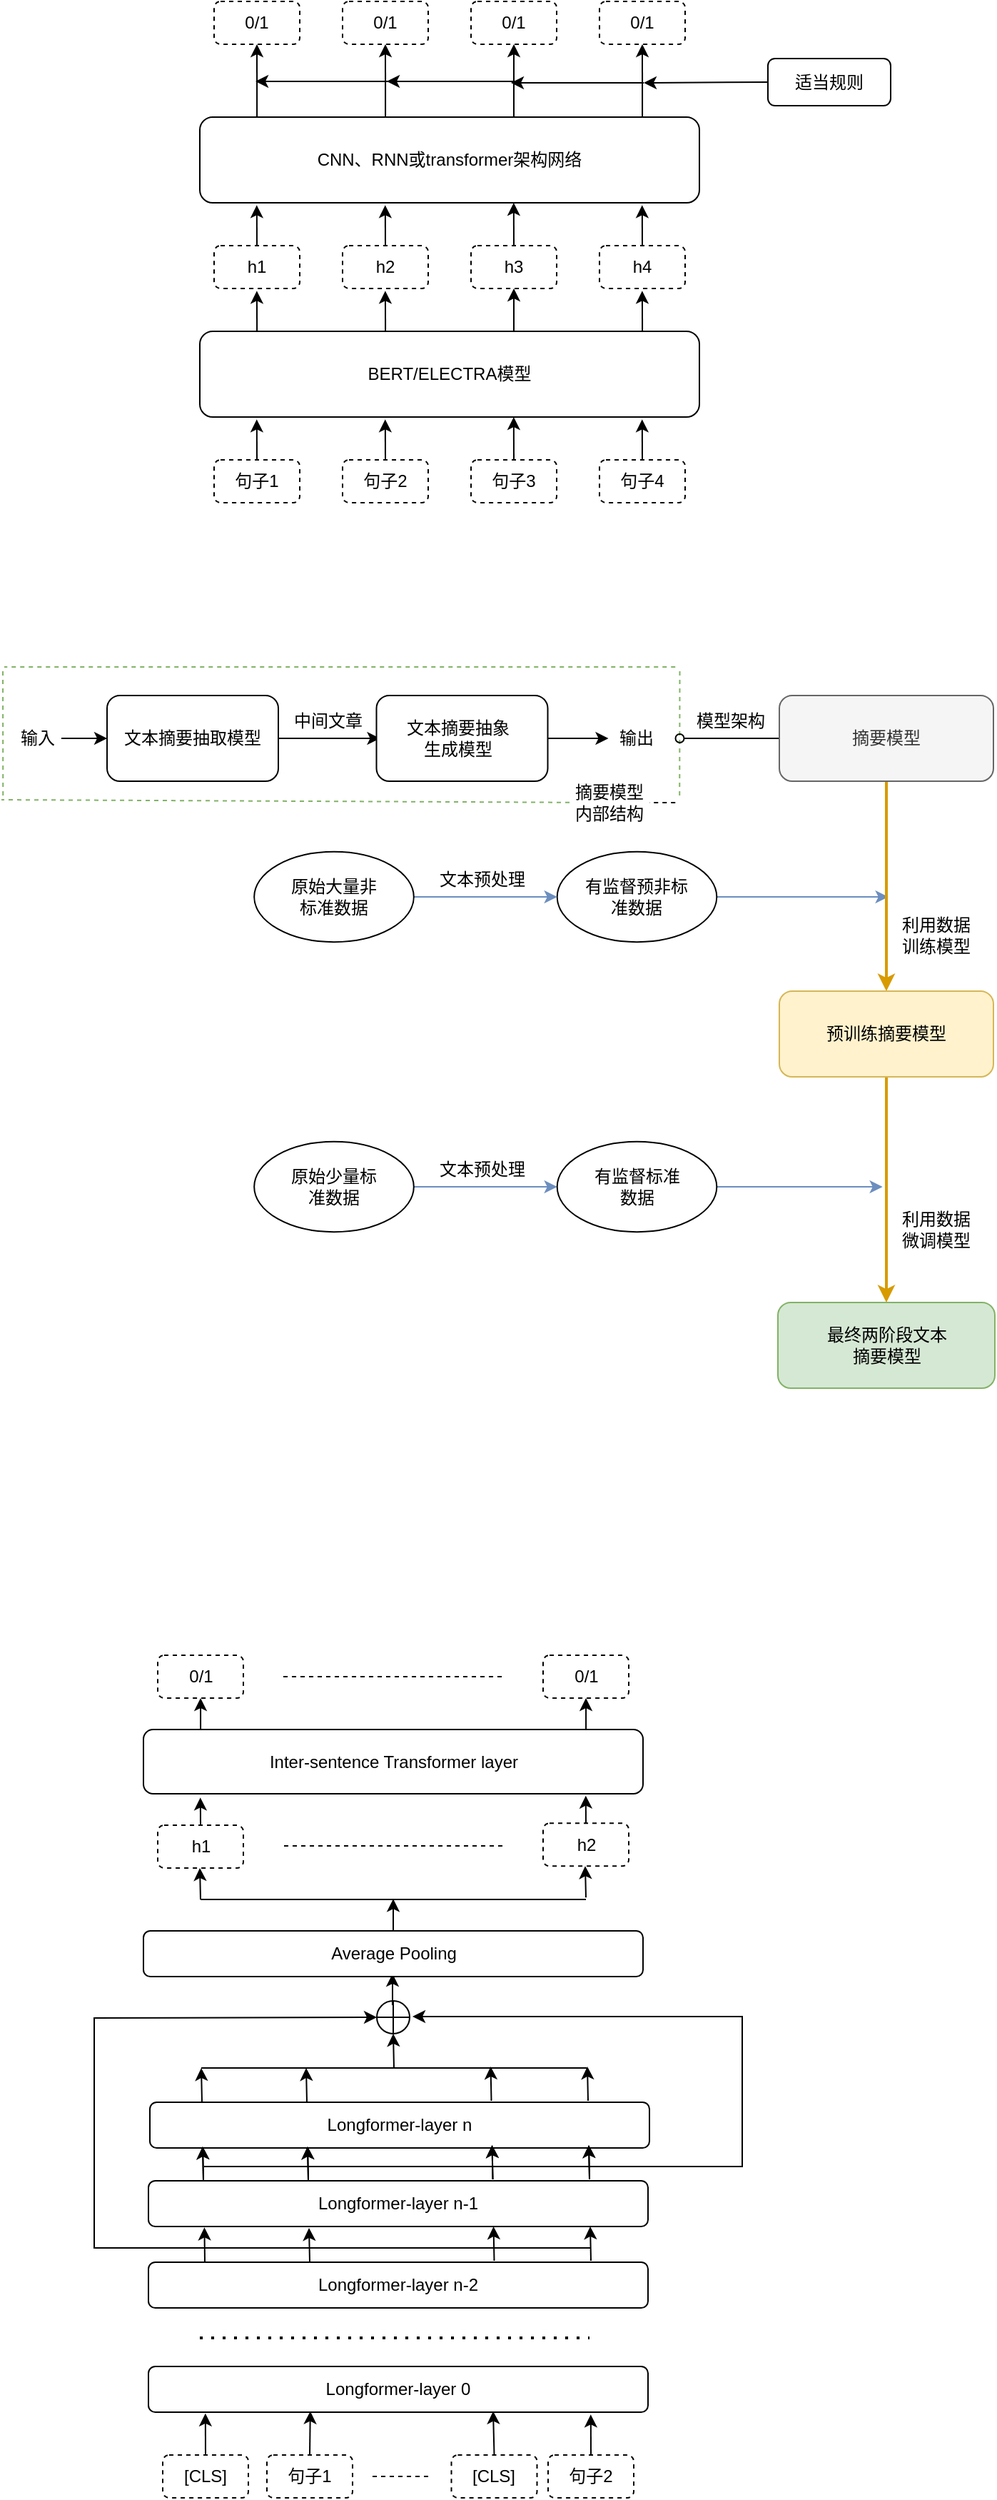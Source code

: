 <mxfile version="21.3.7" type="github">
  <diagram id="DylYnQjOaM4mkceM2j5T" name="第 1 页">
    <mxGraphModel dx="1166" dy="775" grid="0" gridSize="10" guides="1" tooltips="1" connect="1" arrows="1" fold="1" page="1" pageScale="1" pageWidth="827" pageHeight="1169" math="0" shadow="0">
      <root>
        <mxCell id="0" />
        <mxCell id="1" parent="0" />
        <mxCell id="D7TorbNY_m7ccGMIV4Rw-81" style="edgeStyle=orthogonalEdgeStyle;rounded=0;orthogonalLoop=1;jettySize=auto;html=1;entryX=0;entryY=0.5;entryDx=0;entryDy=0;fillColor=#dae8fc;strokeColor=#6c8ebf;" parent="1" source="D7TorbNY_m7ccGMIV4Rw-78" target="D7TorbNY_m7ccGMIV4Rw-76" edge="1">
          <mxGeometry relative="1" as="geometry" />
        </mxCell>
        <mxCell id="D7TorbNY_m7ccGMIV4Rw-78" value="" style="ellipse;whiteSpace=wrap;html=1;rounded=0;strokeColor=default;strokeWidth=1;" parent="1" vertex="1">
          <mxGeometry x="226.09" y="863.38" width="111.82" height="63.25" as="geometry" />
        </mxCell>
        <mxCell id="D7TorbNY_m7ccGMIV4Rw-82" style="edgeStyle=orthogonalEdgeStyle;rounded=0;orthogonalLoop=1;jettySize=auto;html=1;fillColor=#dae8fc;strokeColor=#6c8ebf;" parent="1" source="D7TorbNY_m7ccGMIV4Rw-76" edge="1">
          <mxGeometry relative="1" as="geometry">
            <mxPoint x="666.333" y="894.995" as="targetPoint" />
          </mxGeometry>
        </mxCell>
        <mxCell id="D7TorbNY_m7ccGMIV4Rw-76" value="" style="ellipse;whiteSpace=wrap;html=1;rounded=0;strokeColor=default;strokeWidth=1;" parent="1" vertex="1">
          <mxGeometry x="438.34" y="863.37" width="111.82" height="63.25" as="geometry" />
        </mxCell>
        <mxCell id="D7TorbNY_m7ccGMIV4Rw-80" style="edgeStyle=orthogonalEdgeStyle;rounded=0;orthogonalLoop=1;jettySize=auto;html=1;fillColor=#dae8fc;strokeColor=#6c8ebf;" parent="1" source="D7TorbNY_m7ccGMIV4Rw-77" edge="1">
          <mxGeometry relative="1" as="geometry">
            <mxPoint x="670.333" y="691.995" as="targetPoint" />
          </mxGeometry>
        </mxCell>
        <mxCell id="D7TorbNY_m7ccGMIV4Rw-77" value="" style="ellipse;whiteSpace=wrap;html=1;rounded=0;strokeColor=default;strokeWidth=1;" parent="1" vertex="1">
          <mxGeometry x="438.34" y="660.37" width="111.82" height="63.25" as="geometry" />
        </mxCell>
        <mxCell id="D7TorbNY_m7ccGMIV4Rw-79" style="edgeStyle=orthogonalEdgeStyle;rounded=0;orthogonalLoop=1;jettySize=auto;html=1;entryX=0;entryY=0.5;entryDx=0;entryDy=0;fillColor=#dae8fc;strokeColor=#6c8ebf;" parent="1" source="D7TorbNY_m7ccGMIV4Rw-75" target="D7TorbNY_m7ccGMIV4Rw-77" edge="1">
          <mxGeometry relative="1" as="geometry" />
        </mxCell>
        <mxCell id="D7TorbNY_m7ccGMIV4Rw-75" value="" style="ellipse;whiteSpace=wrap;html=1;rounded=0;strokeColor=default;strokeWidth=1;" parent="1" vertex="1">
          <mxGeometry x="226.09" y="660.38" width="111.82" height="63.25" as="geometry" />
        </mxCell>
        <mxCell id="D7TorbNY_m7ccGMIV4Rw-29" value="输入" style="text;html=1;strokeColor=none;fillColor=none;align=center;verticalAlign=middle;whiteSpace=wrap;rounded=0;" parent="1" vertex="1">
          <mxGeometry x="58" y="566" width="33" height="30" as="geometry" />
        </mxCell>
        <mxCell id="PNbQO5fA-VHTfyRlcOsc-1" value="BERT/ELECTRA模型" style="rounded=1;whiteSpace=wrap;html=1;" parent="1" vertex="1">
          <mxGeometry x="188" y="296" width="350" height="60" as="geometry" />
        </mxCell>
        <mxCell id="PNbQO5fA-VHTfyRlcOsc-2" value="CNN、RNN或transformer架构网络" style="rounded=1;whiteSpace=wrap;html=1;" parent="1" vertex="1">
          <mxGeometry x="188" y="146" width="350" height="60" as="geometry" />
        </mxCell>
        <mxCell id="PNbQO5fA-VHTfyRlcOsc-4" value="句子1" style="text;html=1;strokeColor=default;fillColor=none;align=center;verticalAlign=middle;whiteSpace=wrap;rounded=1;dashed=1;" parent="1" vertex="1">
          <mxGeometry x="198" y="386" width="60" height="30" as="geometry" />
        </mxCell>
        <mxCell id="PNbQO5fA-VHTfyRlcOsc-9" value="" style="endArrow=classic;html=1;rounded=0;exitX=0.5;exitY=0;exitDx=0;exitDy=0;entryX=0.114;entryY=1.028;entryDx=0;entryDy=0;entryPerimeter=0;" parent="1" source="PNbQO5fA-VHTfyRlcOsc-4" target="PNbQO5fA-VHTfyRlcOsc-1" edge="1">
          <mxGeometry width="50" height="50" relative="1" as="geometry">
            <mxPoint x="388" y="356" as="sourcePoint" />
            <mxPoint x="438" y="306" as="targetPoint" />
          </mxGeometry>
        </mxCell>
        <mxCell id="PNbQO5fA-VHTfyRlcOsc-20" value="句子2" style="text;html=1;strokeColor=default;fillColor=none;align=center;verticalAlign=middle;whiteSpace=wrap;rounded=1;dashed=1;" parent="1" vertex="1">
          <mxGeometry x="288" y="386" width="60" height="30" as="geometry" />
        </mxCell>
        <mxCell id="PNbQO5fA-VHTfyRlcOsc-21" value="" style="endArrow=classic;html=1;rounded=0;exitX=0.5;exitY=0;exitDx=0;exitDy=0;entryX=0.114;entryY=1.028;entryDx=0;entryDy=0;entryPerimeter=0;" parent="1" source="PNbQO5fA-VHTfyRlcOsc-20" edge="1">
          <mxGeometry width="50" height="50" relative="1" as="geometry">
            <mxPoint x="478" y="356" as="sourcePoint" />
            <mxPoint x="317.9" y="357.68" as="targetPoint" />
          </mxGeometry>
        </mxCell>
        <mxCell id="PNbQO5fA-VHTfyRlcOsc-22" value="句子3" style="text;html=1;strokeColor=default;fillColor=none;align=center;verticalAlign=middle;whiteSpace=wrap;rounded=1;dashed=1;" parent="1" vertex="1">
          <mxGeometry x="378" y="386" width="60" height="30" as="geometry" />
        </mxCell>
        <mxCell id="PNbQO5fA-VHTfyRlcOsc-23" value="" style="endArrow=classic;html=1;rounded=0;exitX=0.5;exitY=0;exitDx=0;exitDy=0;entryX=0.114;entryY=1.028;entryDx=0;entryDy=0;entryPerimeter=0;" parent="1" source="PNbQO5fA-VHTfyRlcOsc-22" edge="1">
          <mxGeometry width="50" height="50" relative="1" as="geometry">
            <mxPoint x="568" y="354.32" as="sourcePoint" />
            <mxPoint x="407.9" y="356.0" as="targetPoint" />
          </mxGeometry>
        </mxCell>
        <mxCell id="PNbQO5fA-VHTfyRlcOsc-24" value="句子4" style="text;html=1;strokeColor=default;fillColor=none;align=center;verticalAlign=middle;whiteSpace=wrap;rounded=1;dashed=1;" parent="1" vertex="1">
          <mxGeometry x="468" y="386" width="60" height="30" as="geometry" />
        </mxCell>
        <mxCell id="PNbQO5fA-VHTfyRlcOsc-25" value="" style="endArrow=classic;html=1;rounded=0;exitX=0.5;exitY=0;exitDx=0;exitDy=0;entryX=0.114;entryY=1.028;entryDx=0;entryDy=0;entryPerimeter=0;" parent="1" source="PNbQO5fA-VHTfyRlcOsc-24" edge="1">
          <mxGeometry width="50" height="50" relative="1" as="geometry">
            <mxPoint x="658" y="356" as="sourcePoint" />
            <mxPoint x="497.9" y="357.68" as="targetPoint" />
          </mxGeometry>
        </mxCell>
        <mxCell id="PNbQO5fA-VHTfyRlcOsc-26" value="h1" style="text;html=1;strokeColor=default;fillColor=none;align=center;verticalAlign=middle;whiteSpace=wrap;rounded=1;dashed=1;" parent="1" vertex="1">
          <mxGeometry x="198" y="236" width="60" height="30" as="geometry" />
        </mxCell>
        <mxCell id="PNbQO5fA-VHTfyRlcOsc-27" value="" style="endArrow=classic;html=1;rounded=0;exitX=0.5;exitY=0;exitDx=0;exitDy=0;entryX=0.114;entryY=1.028;entryDx=0;entryDy=0;entryPerimeter=0;" parent="1" source="PNbQO5fA-VHTfyRlcOsc-26" edge="1">
          <mxGeometry width="50" height="50" relative="1" as="geometry">
            <mxPoint x="388" y="206" as="sourcePoint" />
            <mxPoint x="227.9" y="207.68" as="targetPoint" />
          </mxGeometry>
        </mxCell>
        <mxCell id="PNbQO5fA-VHTfyRlcOsc-28" value="h2" style="text;html=1;strokeColor=default;fillColor=none;align=center;verticalAlign=middle;whiteSpace=wrap;rounded=1;dashed=1;" parent="1" vertex="1">
          <mxGeometry x="288" y="236" width="60" height="30" as="geometry" />
        </mxCell>
        <mxCell id="PNbQO5fA-VHTfyRlcOsc-29" value="" style="endArrow=classic;html=1;rounded=0;exitX=0.5;exitY=0;exitDx=0;exitDy=0;entryX=0.114;entryY=1.028;entryDx=0;entryDy=0;entryPerimeter=0;" parent="1" source="PNbQO5fA-VHTfyRlcOsc-28" edge="1">
          <mxGeometry width="50" height="50" relative="1" as="geometry">
            <mxPoint x="478" y="206" as="sourcePoint" />
            <mxPoint x="317.9" y="207.68" as="targetPoint" />
          </mxGeometry>
        </mxCell>
        <mxCell id="PNbQO5fA-VHTfyRlcOsc-30" value="h3" style="text;html=1;strokeColor=default;fillColor=none;align=center;verticalAlign=middle;whiteSpace=wrap;rounded=1;dashed=1;" parent="1" vertex="1">
          <mxGeometry x="378" y="236" width="60" height="30" as="geometry" />
        </mxCell>
        <mxCell id="PNbQO5fA-VHTfyRlcOsc-31" value="" style="endArrow=classic;html=1;rounded=0;exitX=0.5;exitY=0;exitDx=0;exitDy=0;entryX=0.114;entryY=1.028;entryDx=0;entryDy=0;entryPerimeter=0;" parent="1" source="PNbQO5fA-VHTfyRlcOsc-30" edge="1">
          <mxGeometry width="50" height="50" relative="1" as="geometry">
            <mxPoint x="568" y="204.32" as="sourcePoint" />
            <mxPoint x="407.9" y="206" as="targetPoint" />
          </mxGeometry>
        </mxCell>
        <mxCell id="PNbQO5fA-VHTfyRlcOsc-32" value="h4" style="text;html=1;strokeColor=default;fillColor=none;align=center;verticalAlign=middle;whiteSpace=wrap;rounded=1;dashed=1;" parent="1" vertex="1">
          <mxGeometry x="468" y="236" width="60" height="30" as="geometry" />
        </mxCell>
        <mxCell id="PNbQO5fA-VHTfyRlcOsc-33" value="" style="endArrow=classic;html=1;rounded=0;exitX=0.5;exitY=0;exitDx=0;exitDy=0;entryX=0.114;entryY=1.028;entryDx=0;entryDy=0;entryPerimeter=0;" parent="1" source="PNbQO5fA-VHTfyRlcOsc-32" edge="1">
          <mxGeometry width="50" height="50" relative="1" as="geometry">
            <mxPoint x="658" y="206" as="sourcePoint" />
            <mxPoint x="497.9" y="207.68" as="targetPoint" />
          </mxGeometry>
        </mxCell>
        <mxCell id="PNbQO5fA-VHTfyRlcOsc-34" value="" style="endArrow=classic;html=1;rounded=0;exitX=0.5;exitY=0;exitDx=0;exitDy=0;entryX=0.114;entryY=1.028;entryDx=0;entryDy=0;entryPerimeter=0;" parent="1" edge="1">
          <mxGeometry width="50" height="50" relative="1" as="geometry">
            <mxPoint x="228.05" y="296" as="sourcePoint" />
            <mxPoint x="227.95" y="267.68" as="targetPoint" />
          </mxGeometry>
        </mxCell>
        <mxCell id="PNbQO5fA-VHTfyRlcOsc-35" value="" style="endArrow=classic;html=1;rounded=0;exitX=0.5;exitY=0;exitDx=0;exitDy=0;entryX=0.114;entryY=1.028;entryDx=0;entryDy=0;entryPerimeter=0;" parent="1" edge="1">
          <mxGeometry width="50" height="50" relative="1" as="geometry">
            <mxPoint x="318.05" y="296" as="sourcePoint" />
            <mxPoint x="317.95" y="267.68" as="targetPoint" />
          </mxGeometry>
        </mxCell>
        <mxCell id="PNbQO5fA-VHTfyRlcOsc-36" value="" style="endArrow=classic;html=1;rounded=0;" parent="1" edge="1">
          <mxGeometry width="50" height="50" relative="1" as="geometry">
            <mxPoint x="408" y="296" as="sourcePoint" />
            <mxPoint x="408" y="266" as="targetPoint" />
          </mxGeometry>
        </mxCell>
        <mxCell id="PNbQO5fA-VHTfyRlcOsc-37" value="" style="endArrow=classic;html=1;rounded=0;exitX=0.5;exitY=0;exitDx=0;exitDy=0;entryX=0.114;entryY=1.028;entryDx=0;entryDy=0;entryPerimeter=0;" parent="1" edge="1">
          <mxGeometry width="50" height="50" relative="1" as="geometry">
            <mxPoint x="498.05" y="296" as="sourcePoint" />
            <mxPoint x="497.95" y="267.68" as="targetPoint" />
          </mxGeometry>
        </mxCell>
        <mxCell id="PNbQO5fA-VHTfyRlcOsc-48" value="0/1" style="text;html=1;strokeColor=default;fillColor=none;align=center;verticalAlign=middle;whiteSpace=wrap;rounded=1;dashed=1;" parent="1" vertex="1">
          <mxGeometry x="198" y="65" width="60" height="30" as="geometry" />
        </mxCell>
        <mxCell id="PNbQO5fA-VHTfyRlcOsc-49" value="0/1" style="text;html=1;strokeColor=default;fillColor=none;align=center;verticalAlign=middle;whiteSpace=wrap;rounded=1;dashed=1;" parent="1" vertex="1">
          <mxGeometry x="288" y="65" width="60" height="30" as="geometry" />
        </mxCell>
        <mxCell id="PNbQO5fA-VHTfyRlcOsc-50" value="0/1" style="text;html=1;strokeColor=default;fillColor=none;align=center;verticalAlign=middle;whiteSpace=wrap;rounded=1;dashed=1;" parent="1" vertex="1">
          <mxGeometry x="378" y="65" width="60" height="30" as="geometry" />
        </mxCell>
        <mxCell id="PNbQO5fA-VHTfyRlcOsc-51" value="0/1" style="text;html=1;strokeColor=default;fillColor=none;align=center;verticalAlign=middle;whiteSpace=wrap;rounded=1;dashed=1;" parent="1" vertex="1">
          <mxGeometry x="468" y="65" width="60" height="30" as="geometry" />
        </mxCell>
        <mxCell id="PNbQO5fA-VHTfyRlcOsc-52" value="" style="endArrow=classic;html=1;rounded=0;exitX=0.5;exitY=0;exitDx=0;exitDy=0;entryX=0.5;entryY=1;entryDx=0;entryDy=0;" parent="1" target="PNbQO5fA-VHTfyRlcOsc-48" edge="1">
          <mxGeometry width="50" height="50" relative="1" as="geometry">
            <mxPoint x="228.05" y="146" as="sourcePoint" />
            <mxPoint x="227.95" y="117.68" as="targetPoint" />
          </mxGeometry>
        </mxCell>
        <mxCell id="PNbQO5fA-VHTfyRlcOsc-53" value="" style="endArrow=classic;html=1;rounded=0;exitX=0.5;exitY=0;exitDx=0;exitDy=0;entryX=0.5;entryY=1;entryDx=0;entryDy=0;" parent="1" target="PNbQO5fA-VHTfyRlcOsc-49" edge="1">
          <mxGeometry width="50" height="50" relative="1" as="geometry">
            <mxPoint x="318.05" y="146" as="sourcePoint" />
            <mxPoint x="317.95" y="117.68" as="targetPoint" />
          </mxGeometry>
        </mxCell>
        <mxCell id="PNbQO5fA-VHTfyRlcOsc-54" value="" style="endArrow=classic;html=1;rounded=0;entryX=0.5;entryY=1;entryDx=0;entryDy=0;" parent="1" target="PNbQO5fA-VHTfyRlcOsc-50" edge="1">
          <mxGeometry width="50" height="50" relative="1" as="geometry">
            <mxPoint x="408" y="146" as="sourcePoint" />
            <mxPoint x="404" y="110" as="targetPoint" />
          </mxGeometry>
        </mxCell>
        <mxCell id="PNbQO5fA-VHTfyRlcOsc-55" value="" style="endArrow=classic;html=1;rounded=0;exitX=0.5;exitY=0;exitDx=0;exitDy=0;entryX=0.5;entryY=1;entryDx=0;entryDy=0;" parent="1" target="PNbQO5fA-VHTfyRlcOsc-51" edge="1">
          <mxGeometry width="50" height="50" relative="1" as="geometry">
            <mxPoint x="498.05" y="146" as="sourcePoint" />
            <mxPoint x="497.95" y="117.68" as="targetPoint" />
          </mxGeometry>
        </mxCell>
        <mxCell id="D7TorbNY_m7ccGMIV4Rw-1" value="适当规则" style="rounded=1;whiteSpace=wrap;html=1;" parent="1" vertex="1">
          <mxGeometry x="586" y="105" width="86" height="33" as="geometry" />
        </mxCell>
        <mxCell id="D7TorbNY_m7ccGMIV4Rw-2" value="" style="endArrow=classic;html=1;rounded=0;exitX=0;exitY=0.5;exitDx=0;exitDy=0;" parent="1" source="D7TorbNY_m7ccGMIV4Rw-1" edge="1">
          <mxGeometry width="50" height="50" relative="1" as="geometry">
            <mxPoint x="385" y="359" as="sourcePoint" />
            <mxPoint x="499" y="122" as="targetPoint" />
          </mxGeometry>
        </mxCell>
        <mxCell id="D7TorbNY_m7ccGMIV4Rw-3" value="" style="endArrow=classic;html=1;rounded=0;" parent="1" edge="1">
          <mxGeometry width="50" height="50" relative="1" as="geometry">
            <mxPoint x="499" y="122" as="sourcePoint" />
            <mxPoint x="406" y="122" as="targetPoint" />
          </mxGeometry>
        </mxCell>
        <mxCell id="D7TorbNY_m7ccGMIV4Rw-4" value="" style="endArrow=classic;html=1;rounded=0;" parent="1" edge="1">
          <mxGeometry width="50" height="50" relative="1" as="geometry">
            <mxPoint x="412" y="121" as="sourcePoint" />
            <mxPoint x="319" y="121" as="targetPoint" />
          </mxGeometry>
        </mxCell>
        <mxCell id="D7TorbNY_m7ccGMIV4Rw-5" value="" style="endArrow=classic;html=1;rounded=0;" parent="1" edge="1">
          <mxGeometry width="50" height="50" relative="1" as="geometry">
            <mxPoint x="320" y="121" as="sourcePoint" />
            <mxPoint x="227" y="121" as="targetPoint" />
          </mxGeometry>
        </mxCell>
        <mxCell id="D7TorbNY_m7ccGMIV4Rw-10" value="" style="rounded=1;whiteSpace=wrap;html=1;fillColor=#d5e8d4;strokeColor=#82b366;" parent="1" vertex="1">
          <mxGeometry x="593" y="976" width="152" height="60" as="geometry" />
        </mxCell>
        <mxCell id="D7TorbNY_m7ccGMIV4Rw-15" style="edgeStyle=orthogonalEdgeStyle;rounded=0;orthogonalLoop=1;jettySize=auto;html=1;entryX=0;entryY=0.5;entryDx=0;entryDy=0;" parent="1" source="D7TorbNY_m7ccGMIV4Rw-16" target="D7TorbNY_m7ccGMIV4Rw-25" edge="1">
          <mxGeometry relative="1" as="geometry" />
        </mxCell>
        <mxCell id="D7TorbNY_m7ccGMIV4Rw-16" value="" style="rounded=1;whiteSpace=wrap;html=1;" parent="1" vertex="1">
          <mxGeometry x="123" y="551" width="120" height="60" as="geometry" />
        </mxCell>
        <mxCell id="D7TorbNY_m7ccGMIV4Rw-17" value="文本摘要抽取模型" style="text;html=1;strokeColor=none;fillColor=none;align=center;verticalAlign=middle;whiteSpace=wrap;rounded=0;" parent="1" vertex="1">
          <mxGeometry x="128" y="566" width="110" height="30" as="geometry" />
        </mxCell>
        <mxCell id="D7TorbNY_m7ccGMIV4Rw-18" value="有监督预非标准数据" style="text;html=1;strokeColor=none;fillColor=none;align=center;verticalAlign=middle;whiteSpace=wrap;rounded=0;" parent="1" vertex="1">
          <mxGeometry x="454.25" y="677" width="80" height="30" as="geometry" />
        </mxCell>
        <mxCell id="D7TorbNY_m7ccGMIV4Rw-21" value="最终两阶段文本摘要模型" style="text;html=1;strokeColor=none;fillColor=none;align=center;verticalAlign=middle;whiteSpace=wrap;rounded=0;" parent="1" vertex="1">
          <mxGeometry x="622.75" y="991" width="92.5" height="30" as="geometry" />
        </mxCell>
        <mxCell id="D7TorbNY_m7ccGMIV4Rw-23" value="利用数据训练模型" style="text;html=1;strokeColor=none;fillColor=none;align=center;verticalAlign=middle;whiteSpace=wrap;rounded=0;" parent="1" vertex="1">
          <mxGeometry x="674" y="704" width="60" height="30" as="geometry" />
        </mxCell>
        <mxCell id="D7TorbNY_m7ccGMIV4Rw-24" value="" style="rounded=1;whiteSpace=wrap;html=1;" parent="1" vertex="1">
          <mxGeometry x="311.75" y="551" width="120" height="60" as="geometry" />
        </mxCell>
        <mxCell id="D7TorbNY_m7ccGMIV4Rw-25" value="文本摘要抽象&lt;br&gt;生成模型" style="text;html=1;strokeColor=none;fillColor=none;align=center;verticalAlign=middle;whiteSpace=wrap;rounded=0;" parent="1" vertex="1">
          <mxGeometry x="314.25" y="566" width="110" height="30" as="geometry" />
        </mxCell>
        <mxCell id="D7TorbNY_m7ccGMIV4Rw-27" value="" style="endArrow=classic;html=1;rounded=0;startArrow=none;" parent="1" target="D7TorbNY_m7ccGMIV4Rw-25" edge="1">
          <mxGeometry width="50" height="50" relative="1" as="geometry">
            <mxPoint x="314.25" y="574.529" as="sourcePoint" />
            <mxPoint x="314.25" y="580" as="targetPoint" />
          </mxGeometry>
        </mxCell>
        <mxCell id="D7TorbNY_m7ccGMIV4Rw-28" value="" style="endArrow=classic;html=1;rounded=0;exitX=1;exitY=0.5;exitDx=0;exitDy=0;" parent="1" source="D7TorbNY_m7ccGMIV4Rw-24" edge="1">
          <mxGeometry width="50" height="50" relative="1" as="geometry">
            <mxPoint x="94.25" y="591" as="sourcePoint" />
            <mxPoint x="474.25" y="581" as="targetPoint" />
          </mxGeometry>
        </mxCell>
        <mxCell id="D7TorbNY_m7ccGMIV4Rw-30" value="输出" style="text;html=1;strokeColor=none;fillColor=none;align=center;verticalAlign=middle;whiteSpace=wrap;rounded=0;" parent="1" vertex="1">
          <mxGeometry x="464.25" y="566" width="60" height="30" as="geometry" />
        </mxCell>
        <mxCell id="D7TorbNY_m7ccGMIV4Rw-31" value="中间文章" style="text;html=1;strokeColor=none;fillColor=none;align=center;verticalAlign=middle;whiteSpace=wrap;rounded=0;" parent="1" vertex="1">
          <mxGeometry x="248" y="554" width="60" height="30" as="geometry" />
        </mxCell>
        <mxCell id="D7TorbNY_m7ccGMIV4Rw-32" value="" style="endArrow=none;dashed=1;html=1;rounded=0;fillColor=#d5e8d4;strokeColor=#82b366;" parent="1" edge="1">
          <mxGeometry width="50" height="50" relative="1" as="geometry">
            <mxPoint x="50.12" y="621" as="sourcePoint" />
            <mxPoint x="50" y="533.5" as="targetPoint" />
          </mxGeometry>
        </mxCell>
        <mxCell id="D7TorbNY_m7ccGMIV4Rw-33" value="" style="endArrow=none;dashed=1;html=1;rounded=0;fillColor=#d5e8d4;strokeColor=#82b366;" parent="1" edge="1">
          <mxGeometry width="50" height="50" relative="1" as="geometry">
            <mxPoint x="524.12" y="621" as="sourcePoint" />
            <mxPoint x="524.25" y="533.5" as="targetPoint" />
          </mxGeometry>
        </mxCell>
        <mxCell id="D7TorbNY_m7ccGMIV4Rw-34" value="" style="endArrow=none;dashed=1;html=1;rounded=0;startArrow=none;fillColor=#d5e8d4;strokeColor=#82b366;" parent="1" source="D7TorbNY_m7ccGMIV4Rw-36" edge="1">
          <mxGeometry width="50" height="50" relative="1" as="geometry">
            <mxPoint x="521.12" y="631" as="sourcePoint" />
            <mxPoint x="49" y="624" as="targetPoint" />
          </mxGeometry>
        </mxCell>
        <mxCell id="D7TorbNY_m7ccGMIV4Rw-35" value="" style="endArrow=none;dashed=1;html=1;rounded=0;fillColor=#d5e8d4;strokeColor=#82b366;" parent="1" edge="1">
          <mxGeometry width="50" height="50" relative="1" as="geometry">
            <mxPoint x="521.12" y="531" as="sourcePoint" />
            <mxPoint x="51" y="531" as="targetPoint" />
          </mxGeometry>
        </mxCell>
        <mxCell id="D7TorbNY_m7ccGMIV4Rw-36" value="摘要模型内部结构" style="text;html=1;strokeColor=none;fillColor=none;align=center;verticalAlign=middle;whiteSpace=wrap;rounded=0;" parent="1" vertex="1">
          <mxGeometry x="447" y="611" width="56" height="30" as="geometry" />
        </mxCell>
        <mxCell id="D7TorbNY_m7ccGMIV4Rw-37" value="" style="endArrow=none;dashed=1;html=1;rounded=0;" parent="1" target="D7TorbNY_m7ccGMIV4Rw-36" edge="1">
          <mxGeometry width="50" height="50" relative="1" as="geometry">
            <mxPoint x="521.12" y="626" as="sourcePoint" />
            <mxPoint x="21.12" y="631" as="targetPoint" />
          </mxGeometry>
        </mxCell>
        <mxCell id="D7TorbNY_m7ccGMIV4Rw-41" value="有监督标准数据" style="text;html=1;strokeColor=none;fillColor=none;align=center;verticalAlign=middle;whiteSpace=wrap;rounded=0;" parent="1" vertex="1">
          <mxGeometry x="458.75" y="879.99" width="71" height="30" as="geometry" />
        </mxCell>
        <mxCell id="D7TorbNY_m7ccGMIV4Rw-42" value="利用数据微调模型" style="text;html=1;strokeColor=none;fillColor=none;align=center;verticalAlign=middle;whiteSpace=wrap;rounded=0;" parent="1" vertex="1">
          <mxGeometry x="674" y="910" width="60" height="30" as="geometry" />
        </mxCell>
        <mxCell id="D7TorbNY_m7ccGMIV4Rw-49" value="文本预处理" style="text;html=1;strokeColor=none;fillColor=none;align=center;verticalAlign=middle;whiteSpace=wrap;rounded=0;" parent="1" vertex="1">
          <mxGeometry x="351" y="868" width="70" height="30" as="geometry" />
        </mxCell>
        <mxCell id="D7TorbNY_m7ccGMIV4Rw-52" value="文本预处理" style="text;html=1;strokeColor=none;fillColor=none;align=center;verticalAlign=middle;whiteSpace=wrap;rounded=0;" parent="1" vertex="1">
          <mxGeometry x="351" y="665" width="70" height="30" as="geometry" />
        </mxCell>
        <mxCell id="D7TorbNY_m7ccGMIV4Rw-73" style="edgeStyle=orthogonalEdgeStyle;rounded=0;orthogonalLoop=1;jettySize=auto;html=1;entryX=0.5;entryY=0;entryDx=0;entryDy=0;strokeWidth=2;fillColor=#ffe6cc;strokeColor=#d79b00;" parent="1" source="D7TorbNY_m7ccGMIV4Rw-55" target="D7TorbNY_m7ccGMIV4Rw-66" edge="1">
          <mxGeometry relative="1" as="geometry" />
        </mxCell>
        <mxCell id="D7TorbNY_m7ccGMIV4Rw-83" style="edgeStyle=orthogonalEdgeStyle;rounded=1;orthogonalLoop=1;jettySize=auto;html=1;entryX=1;entryY=0.5;entryDx=0;entryDy=0;endArrow=oval;endFill=0;" parent="1" source="D7TorbNY_m7ccGMIV4Rw-55" target="D7TorbNY_m7ccGMIV4Rw-30" edge="1">
          <mxGeometry relative="1" as="geometry" />
        </mxCell>
        <mxCell id="D7TorbNY_m7ccGMIV4Rw-55" value="摘要模型" style="rounded=1;whiteSpace=wrap;html=1;fillColor=#f5f5f5;fontColor=#333333;strokeColor=#666666;" parent="1" vertex="1">
          <mxGeometry x="594" y="551" width="150" height="60" as="geometry" />
        </mxCell>
        <mxCell id="D7TorbNY_m7ccGMIV4Rw-26" value="" style="endArrow=classic;html=1;rounded=0;exitX=1;exitY=0.5;exitDx=0;exitDy=0;" parent="1" source="D7TorbNY_m7ccGMIV4Rw-29" edge="1">
          <mxGeometry width="50" height="50" relative="1" as="geometry">
            <mxPoint x="68" y="581" as="sourcePoint" />
            <mxPoint x="123" y="581" as="targetPoint" />
          </mxGeometry>
        </mxCell>
        <mxCell id="D7TorbNY_m7ccGMIV4Rw-63" value="原始大量非标准数据" style="text;html=1;strokeColor=none;fillColor=none;align=center;verticalAlign=middle;whiteSpace=wrap;rounded=0;" parent="1" vertex="1">
          <mxGeometry x="247" y="677" width="70" height="30" as="geometry" />
        </mxCell>
        <mxCell id="D7TorbNY_m7ccGMIV4Rw-64" value="原始少量标准数据" style="text;html=1;strokeColor=none;fillColor=none;align=center;verticalAlign=middle;whiteSpace=wrap;rounded=0;" parent="1" vertex="1">
          <mxGeometry x="247" y="880" width="70" height="30" as="geometry" />
        </mxCell>
        <mxCell id="D7TorbNY_m7ccGMIV4Rw-74" style="edgeStyle=orthogonalEdgeStyle;rounded=1;orthogonalLoop=1;jettySize=auto;html=1;entryX=0.5;entryY=0;entryDx=0;entryDy=0;strokeWidth=2;fillColor=#ffe6cc;strokeColor=#d79b00;" parent="1" source="D7TorbNY_m7ccGMIV4Rw-66" target="D7TorbNY_m7ccGMIV4Rw-10" edge="1">
          <mxGeometry relative="1" as="geometry" />
        </mxCell>
        <mxCell id="D7TorbNY_m7ccGMIV4Rw-66" value="预训练摘要模型" style="rounded=1;whiteSpace=wrap;html=1;fillColor=#fff2cc;strokeColor=#d6b656;" parent="1" vertex="1">
          <mxGeometry x="594" y="758" width="150" height="60" as="geometry" />
        </mxCell>
        <mxCell id="D7TorbNY_m7ccGMIV4Rw-84" value="模型架构" style="text;html=1;strokeColor=none;fillColor=none;align=center;verticalAlign=middle;whiteSpace=wrap;rounded=0;strokeWidth=1;" parent="1" vertex="1">
          <mxGeometry x="529.75" y="554" width="60" height="30" as="geometry" />
        </mxCell>
        <mxCell id="Bcl5R78mxfUw7g3H1S5h-1" value="Longformer-layer 0" style="rounded=1;whiteSpace=wrap;html=1;" vertex="1" parent="1">
          <mxGeometry x="152" y="1721" width="350" height="32" as="geometry" />
        </mxCell>
        <mxCell id="Bcl5R78mxfUw7g3H1S5h-2" value="Inter-sentence Transformer layer" style="rounded=1;whiteSpace=wrap;html=1;" vertex="1" parent="1">
          <mxGeometry x="148.5" y="1275" width="350" height="45" as="geometry" />
        </mxCell>
        <mxCell id="Bcl5R78mxfUw7g3H1S5h-3" value="[CLS]" style="text;html=1;strokeColor=default;fillColor=none;align=center;verticalAlign=middle;whiteSpace=wrap;rounded=1;dashed=1;" vertex="1" parent="1">
          <mxGeometry x="162" y="1783" width="60" height="30" as="geometry" />
        </mxCell>
        <mxCell id="Bcl5R78mxfUw7g3H1S5h-4" value="" style="endArrow=classic;html=1;rounded=0;exitX=0.5;exitY=0;exitDx=0;exitDy=0;entryX=0.114;entryY=1.028;entryDx=0;entryDy=0;entryPerimeter=0;" edge="1" parent="1" source="Bcl5R78mxfUw7g3H1S5h-3" target="Bcl5R78mxfUw7g3H1S5h-1">
          <mxGeometry width="50" height="50" relative="1" as="geometry">
            <mxPoint x="352" y="1753" as="sourcePoint" />
            <mxPoint x="402" y="1703" as="targetPoint" />
          </mxGeometry>
        </mxCell>
        <mxCell id="Bcl5R78mxfUw7g3H1S5h-5" value="句子1" style="text;html=1;strokeColor=default;fillColor=none;align=center;verticalAlign=middle;whiteSpace=wrap;rounded=1;dashed=1;" vertex="1" parent="1">
          <mxGeometry x="235" y="1783" width="60" height="30" as="geometry" />
        </mxCell>
        <mxCell id="Bcl5R78mxfUw7g3H1S5h-6" value="" style="endArrow=classic;html=1;rounded=0;exitX=0.5;exitY=0;exitDx=0;exitDy=0;entryX=0.324;entryY=0.979;entryDx=0;entryDy=0;entryPerimeter=0;" edge="1" parent="1" source="Bcl5R78mxfUw7g3H1S5h-5" target="Bcl5R78mxfUw7g3H1S5h-1">
          <mxGeometry width="50" height="50" relative="1" as="geometry">
            <mxPoint x="442" y="1753" as="sourcePoint" />
            <mxPoint x="281.9" y="1754.68" as="targetPoint" />
            <Array as="points" />
          </mxGeometry>
        </mxCell>
        <mxCell id="Bcl5R78mxfUw7g3H1S5h-7" value="[CLS]" style="text;html=1;strokeColor=default;fillColor=none;align=center;verticalAlign=middle;whiteSpace=wrap;rounded=1;dashed=1;" vertex="1" parent="1">
          <mxGeometry x="364.25" y="1783" width="60" height="30" as="geometry" />
        </mxCell>
        <mxCell id="Bcl5R78mxfUw7g3H1S5h-8" value="" style="endArrow=classic;html=1;rounded=0;exitX=0.5;exitY=0;exitDx=0;exitDy=0;entryX=0.69;entryY=0.979;entryDx=0;entryDy=0;entryPerimeter=0;" edge="1" parent="1" source="Bcl5R78mxfUw7g3H1S5h-7" target="Bcl5R78mxfUw7g3H1S5h-1">
          <mxGeometry width="50" height="50" relative="1" as="geometry">
            <mxPoint x="532" y="1751.32" as="sourcePoint" />
            <mxPoint x="371.9" y="1753" as="targetPoint" />
          </mxGeometry>
        </mxCell>
        <mxCell id="Bcl5R78mxfUw7g3H1S5h-9" value="句子2" style="text;html=1;strokeColor=default;fillColor=none;align=center;verticalAlign=middle;whiteSpace=wrap;rounded=1;dashed=1;" vertex="1" parent="1">
          <mxGeometry x="432" y="1783" width="60" height="30" as="geometry" />
        </mxCell>
        <mxCell id="Bcl5R78mxfUw7g3H1S5h-10" value="" style="endArrow=classic;html=1;rounded=0;exitX=0.5;exitY=0;exitDx=0;exitDy=0;entryX=0.114;entryY=1.028;entryDx=0;entryDy=0;entryPerimeter=0;" edge="1" parent="1" source="Bcl5R78mxfUw7g3H1S5h-9">
          <mxGeometry width="50" height="50" relative="1" as="geometry">
            <mxPoint x="622" y="1753" as="sourcePoint" />
            <mxPoint x="461.9" y="1754.68" as="targetPoint" />
          </mxGeometry>
        </mxCell>
        <mxCell id="Bcl5R78mxfUw7g3H1S5h-11" value="h1" style="text;html=1;strokeColor=default;fillColor=none;align=center;verticalAlign=middle;whiteSpace=wrap;rounded=1;dashed=1;" vertex="1" parent="1">
          <mxGeometry x="158.5" y="1342" width="60" height="30" as="geometry" />
        </mxCell>
        <mxCell id="Bcl5R78mxfUw7g3H1S5h-12" value="" style="endArrow=classic;html=1;rounded=0;exitX=0.5;exitY=0;exitDx=0;exitDy=0;entryX=0.114;entryY=1.028;entryDx=0;entryDy=0;entryPerimeter=0;" edge="1" parent="1" source="Bcl5R78mxfUw7g3H1S5h-11">
          <mxGeometry width="50" height="50" relative="1" as="geometry">
            <mxPoint x="348.5" y="1321" as="sourcePoint" />
            <mxPoint x="188.4" y="1322.68" as="targetPoint" />
          </mxGeometry>
        </mxCell>
        <mxCell id="Bcl5R78mxfUw7g3H1S5h-19" value="" style="endArrow=classic;html=1;rounded=0;entryX=0.114;entryY=1.028;entryDx=0;entryDy=0;entryPerimeter=0;" edge="1" parent="1">
          <mxGeometry width="50" height="50" relative="1" as="geometry">
            <mxPoint x="188.5" y="1394" as="sourcePoint" />
            <mxPoint x="188.0" y="1372" as="targetPoint" />
          </mxGeometry>
        </mxCell>
        <mxCell id="Bcl5R78mxfUw7g3H1S5h-23" value="0/1" style="text;html=1;strokeColor=default;fillColor=none;align=center;verticalAlign=middle;whiteSpace=wrap;rounded=1;dashed=1;" vertex="1" parent="1">
          <mxGeometry x="158.5" y="1223" width="60" height="30" as="geometry" />
        </mxCell>
        <mxCell id="Bcl5R78mxfUw7g3H1S5h-26" value="0/1" style="text;html=1;strokeColor=default;fillColor=none;align=center;verticalAlign=middle;whiteSpace=wrap;rounded=1;dashed=1;" vertex="1" parent="1">
          <mxGeometry x="428.5" y="1223" width="60" height="30" as="geometry" />
        </mxCell>
        <mxCell id="Bcl5R78mxfUw7g3H1S5h-27" value="" style="endArrow=classic;html=1;rounded=0;exitX=0.5;exitY=0;exitDx=0;exitDy=0;entryX=0.5;entryY=1;entryDx=0;entryDy=0;" edge="1" parent="1" target="Bcl5R78mxfUw7g3H1S5h-23">
          <mxGeometry width="50" height="50" relative="1" as="geometry">
            <mxPoint x="188.55" y="1275" as="sourcePoint" />
            <mxPoint x="188.45" y="1246.68" as="targetPoint" />
          </mxGeometry>
        </mxCell>
        <mxCell id="Bcl5R78mxfUw7g3H1S5h-30" value="" style="endArrow=classic;html=1;rounded=0;exitX=0.5;exitY=0;exitDx=0;exitDy=0;entryX=0.5;entryY=1;entryDx=0;entryDy=0;" edge="1" parent="1" target="Bcl5R78mxfUw7g3H1S5h-26">
          <mxGeometry width="50" height="50" relative="1" as="geometry">
            <mxPoint x="458.55" y="1275" as="sourcePoint" />
            <mxPoint x="458.45" y="1246.68" as="targetPoint" />
          </mxGeometry>
        </mxCell>
        <mxCell id="Bcl5R78mxfUw7g3H1S5h-37" value="" style="endArrow=none;dashed=1;html=1;rounded=0;" edge="1" parent="1">
          <mxGeometry width="50" height="50" relative="1" as="geometry">
            <mxPoint x="309" y="1798" as="sourcePoint" />
            <mxPoint x="348" y="1798" as="targetPoint" />
          </mxGeometry>
        </mxCell>
        <mxCell id="Bcl5R78mxfUw7g3H1S5h-38" value="Longformer-layer n-2" style="rounded=1;whiteSpace=wrap;html=1;" vertex="1" parent="1">
          <mxGeometry x="152" y="1648" width="350" height="32" as="geometry" />
        </mxCell>
        <mxCell id="Bcl5R78mxfUw7g3H1S5h-39" value="Longformer-layer n-1" style="rounded=1;whiteSpace=wrap;html=1;" vertex="1" parent="1">
          <mxGeometry x="152" y="1591" width="350" height="32" as="geometry" />
        </mxCell>
        <mxCell id="Bcl5R78mxfUw7g3H1S5h-40" value="Longformer-layer n" style="rounded=1;whiteSpace=wrap;html=1;" vertex="1" parent="1">
          <mxGeometry x="153" y="1536" width="350" height="32" as="geometry" />
        </mxCell>
        <mxCell id="Bcl5R78mxfUw7g3H1S5h-41" value="" style="endArrow=none;dashed=1;html=1;dashPattern=1 3;strokeWidth=2;rounded=0;" edge="1" parent="1">
          <mxGeometry width="50" height="50" relative="1" as="geometry">
            <mxPoint x="188" y="1701" as="sourcePoint" />
            <mxPoint x="461" y="1701" as="targetPoint" />
          </mxGeometry>
        </mxCell>
        <mxCell id="Bcl5R78mxfUw7g3H1S5h-42" value="" style="endArrow=classic;html=1;rounded=0;exitX=0.5;exitY=0;exitDx=0;exitDy=0;entryX=0.112;entryY=1.021;entryDx=0;entryDy=0;entryPerimeter=0;" edge="1" parent="1" target="Bcl5R78mxfUw7g3H1S5h-39">
          <mxGeometry width="50" height="50" relative="1" as="geometry">
            <mxPoint x="191.5" y="1648" as="sourcePoint" />
            <mxPoint x="192" y="1623" as="targetPoint" />
          </mxGeometry>
        </mxCell>
        <mxCell id="Bcl5R78mxfUw7g3H1S5h-45" value="" style="endArrow=classic;html=1;rounded=0;exitX=0.5;exitY=0;exitDx=0;exitDy=0;entryX=0.112;entryY=1.021;entryDx=0;entryDy=0;entryPerimeter=0;" edge="1" parent="1">
          <mxGeometry width="50" height="50" relative="1" as="geometry">
            <mxPoint x="265" y="1648" as="sourcePoint" />
            <mxPoint x="264.5" y="1624" as="targetPoint" />
          </mxGeometry>
        </mxCell>
        <mxCell id="Bcl5R78mxfUw7g3H1S5h-46" value="" style="endArrow=classic;html=1;rounded=0;exitX=0.5;exitY=0;exitDx=0;exitDy=0;entryX=0.112;entryY=1.021;entryDx=0;entryDy=0;entryPerimeter=0;" edge="1" parent="1">
          <mxGeometry width="50" height="50" relative="1" as="geometry">
            <mxPoint x="394.25" y="1647" as="sourcePoint" />
            <mxPoint x="393.75" y="1623" as="targetPoint" />
          </mxGeometry>
        </mxCell>
        <mxCell id="Bcl5R78mxfUw7g3H1S5h-47" value="" style="endArrow=classic;html=1;rounded=0;exitX=0.5;exitY=0;exitDx=0;exitDy=0;entryX=0.112;entryY=1.021;entryDx=0;entryDy=0;entryPerimeter=0;" edge="1" parent="1">
          <mxGeometry width="50" height="50" relative="1" as="geometry">
            <mxPoint x="462" y="1647" as="sourcePoint" />
            <mxPoint x="461.5" y="1623" as="targetPoint" />
          </mxGeometry>
        </mxCell>
        <mxCell id="Bcl5R78mxfUw7g3H1S5h-48" value="" style="endArrow=classic;html=1;rounded=0;exitX=0.5;exitY=0;exitDx=0;exitDy=0;entryX=0.112;entryY=1.021;entryDx=0;entryDy=0;entryPerimeter=0;" edge="1" parent="1">
          <mxGeometry width="50" height="50" relative="1" as="geometry">
            <mxPoint x="190.5" y="1591" as="sourcePoint" />
            <mxPoint x="190" y="1567" as="targetPoint" />
          </mxGeometry>
        </mxCell>
        <mxCell id="Bcl5R78mxfUw7g3H1S5h-49" value="" style="endArrow=classic;html=1;rounded=0;exitX=0.5;exitY=0;exitDx=0;exitDy=0;entryX=0.112;entryY=1.021;entryDx=0;entryDy=0;entryPerimeter=0;" edge="1" parent="1">
          <mxGeometry width="50" height="50" relative="1" as="geometry">
            <mxPoint x="264" y="1591" as="sourcePoint" />
            <mxPoint x="263.5" y="1567" as="targetPoint" />
          </mxGeometry>
        </mxCell>
        <mxCell id="Bcl5R78mxfUw7g3H1S5h-50" value="" style="endArrow=classic;html=1;rounded=0;exitX=0.5;exitY=0;exitDx=0;exitDy=0;entryX=0.112;entryY=1.021;entryDx=0;entryDy=0;entryPerimeter=0;" edge="1" parent="1">
          <mxGeometry width="50" height="50" relative="1" as="geometry">
            <mxPoint x="393.25" y="1590" as="sourcePoint" />
            <mxPoint x="392.75" y="1566" as="targetPoint" />
          </mxGeometry>
        </mxCell>
        <mxCell id="Bcl5R78mxfUw7g3H1S5h-51" value="" style="endArrow=classic;html=1;rounded=0;exitX=0.5;exitY=0;exitDx=0;exitDy=0;entryX=0.112;entryY=1.021;entryDx=0;entryDy=0;entryPerimeter=0;" edge="1" parent="1">
          <mxGeometry width="50" height="50" relative="1" as="geometry">
            <mxPoint x="461" y="1590" as="sourcePoint" />
            <mxPoint x="460.5" y="1566" as="targetPoint" />
          </mxGeometry>
        </mxCell>
        <mxCell id="Bcl5R78mxfUw7g3H1S5h-53" value="" style="endArrow=classic;html=1;rounded=0;exitX=0.5;exitY=0;exitDx=0;exitDy=0;entryX=0.112;entryY=1.021;entryDx=0;entryDy=0;entryPerimeter=0;" edge="1" parent="1">
          <mxGeometry width="50" height="50" relative="1" as="geometry">
            <mxPoint x="190.5" y="1591" as="sourcePoint" />
            <mxPoint x="190" y="1567" as="targetPoint" />
          </mxGeometry>
        </mxCell>
        <mxCell id="Bcl5R78mxfUw7g3H1S5h-54" value="" style="endArrow=classic;html=1;rounded=0;exitX=0.5;exitY=0;exitDx=0;exitDy=0;entryX=0.112;entryY=1.021;entryDx=0;entryDy=0;entryPerimeter=0;" edge="1" parent="1">
          <mxGeometry width="50" height="50" relative="1" as="geometry">
            <mxPoint x="264" y="1591" as="sourcePoint" />
            <mxPoint x="263.5" y="1567" as="targetPoint" />
          </mxGeometry>
        </mxCell>
        <mxCell id="Bcl5R78mxfUw7g3H1S5h-55" value="" style="endArrow=classic;html=1;rounded=0;exitX=0.5;exitY=0;exitDx=0;exitDy=0;entryX=0.112;entryY=1.021;entryDx=0;entryDy=0;entryPerimeter=0;" edge="1" parent="1">
          <mxGeometry width="50" height="50" relative="1" as="geometry">
            <mxPoint x="393.25" y="1590" as="sourcePoint" />
            <mxPoint x="392.75" y="1566" as="targetPoint" />
          </mxGeometry>
        </mxCell>
        <mxCell id="Bcl5R78mxfUw7g3H1S5h-56" value="" style="endArrow=classic;html=1;rounded=0;exitX=0.5;exitY=0;exitDx=0;exitDy=0;entryX=0.112;entryY=1.021;entryDx=0;entryDy=0;entryPerimeter=0;" edge="1" parent="1">
          <mxGeometry width="50" height="50" relative="1" as="geometry">
            <mxPoint x="461" y="1590" as="sourcePoint" />
            <mxPoint x="460.5" y="1566" as="targetPoint" />
          </mxGeometry>
        </mxCell>
        <mxCell id="Bcl5R78mxfUw7g3H1S5h-58" value="" style="endArrow=classic;html=1;rounded=0;exitX=0.5;exitY=0;exitDx=0;exitDy=0;entryX=0.112;entryY=1.021;entryDx=0;entryDy=0;entryPerimeter=0;" edge="1" parent="1">
          <mxGeometry width="50" height="50" relative="1" as="geometry">
            <mxPoint x="189.5" y="1536" as="sourcePoint" />
            <mxPoint x="189" y="1512" as="targetPoint" />
          </mxGeometry>
        </mxCell>
        <mxCell id="Bcl5R78mxfUw7g3H1S5h-59" value="" style="endArrow=classic;html=1;rounded=0;exitX=0.5;exitY=0;exitDx=0;exitDy=0;entryX=0.112;entryY=1.021;entryDx=0;entryDy=0;entryPerimeter=0;" edge="1" parent="1">
          <mxGeometry width="50" height="50" relative="1" as="geometry">
            <mxPoint x="263" y="1536" as="sourcePoint" />
            <mxPoint x="262.5" y="1512" as="targetPoint" />
          </mxGeometry>
        </mxCell>
        <mxCell id="Bcl5R78mxfUw7g3H1S5h-60" value="" style="endArrow=classic;html=1;rounded=0;exitX=0.5;exitY=0;exitDx=0;exitDy=0;entryX=0.112;entryY=1.021;entryDx=0;entryDy=0;entryPerimeter=0;" edge="1" parent="1">
          <mxGeometry width="50" height="50" relative="1" as="geometry">
            <mxPoint x="392.25" y="1535" as="sourcePoint" />
            <mxPoint x="391.75" y="1511" as="targetPoint" />
          </mxGeometry>
        </mxCell>
        <mxCell id="Bcl5R78mxfUw7g3H1S5h-61" value="" style="endArrow=classic;html=1;rounded=0;exitX=0.5;exitY=0;exitDx=0;exitDy=0;entryX=0.112;entryY=1.021;entryDx=0;entryDy=0;entryPerimeter=0;" edge="1" parent="1">
          <mxGeometry width="50" height="50" relative="1" as="geometry">
            <mxPoint x="460" y="1535" as="sourcePoint" />
            <mxPoint x="459.5" y="1511" as="targetPoint" />
          </mxGeometry>
        </mxCell>
        <mxCell id="Bcl5R78mxfUw7g3H1S5h-63" value="" style="shape=orEllipse;perimeter=ellipsePerimeter;whiteSpace=wrap;html=1;backgroundOutline=1;" vertex="1" parent="1">
          <mxGeometry x="312" y="1465" width="23" height="23" as="geometry" />
        </mxCell>
        <mxCell id="Bcl5R78mxfUw7g3H1S5h-66" value="" style="endArrow=none;html=1;rounded=0;" edge="1" parent="1">
          <mxGeometry width="50" height="50" relative="1" as="geometry">
            <mxPoint x="189" y="1512" as="sourcePoint" />
            <mxPoint x="459" y="1512" as="targetPoint" />
          </mxGeometry>
        </mxCell>
        <mxCell id="Bcl5R78mxfUw7g3H1S5h-68" value="" style="endArrow=classic;html=1;rounded=0;entryX=0.5;entryY=1;entryDx=0;entryDy=0;" edge="1" parent="1" target="Bcl5R78mxfUw7g3H1S5h-63">
          <mxGeometry width="50" height="50" relative="1" as="geometry">
            <mxPoint x="324" y="1512" as="sourcePoint" />
            <mxPoint x="415" y="1526" as="targetPoint" />
          </mxGeometry>
        </mxCell>
        <mxCell id="Bcl5R78mxfUw7g3H1S5h-69" value="" style="endArrow=classic;html=1;rounded=0;entryX=0;entryY=0.5;entryDx=0;entryDy=0;" edge="1" parent="1" target="Bcl5R78mxfUw7g3H1S5h-63">
          <mxGeometry width="50" height="50" relative="1" as="geometry">
            <mxPoint x="462" y="1638" as="sourcePoint" />
            <mxPoint x="309" y="1477" as="targetPoint" />
            <Array as="points">
              <mxPoint x="114" y="1638" />
              <mxPoint x="114" y="1477" />
            </Array>
          </mxGeometry>
        </mxCell>
        <mxCell id="Bcl5R78mxfUw7g3H1S5h-70" value="" style="endArrow=classic;html=1;rounded=0;" edge="1" parent="1">
          <mxGeometry width="50" height="50" relative="1" as="geometry">
            <mxPoint x="191" y="1581" as="sourcePoint" />
            <mxPoint x="337" y="1476" as="targetPoint" />
            <Array as="points">
              <mxPoint x="568" y="1581" />
              <mxPoint x="568" y="1476" />
            </Array>
          </mxGeometry>
        </mxCell>
        <mxCell id="Bcl5R78mxfUw7g3H1S5h-76" value="" style="endArrow=none;dashed=1;html=1;rounded=0;" edge="1" parent="1">
          <mxGeometry width="50" height="50" relative="1" as="geometry">
            <mxPoint x="246.5" y="1238" as="sourcePoint" />
            <mxPoint x="399.5" y="1238" as="targetPoint" />
          </mxGeometry>
        </mxCell>
        <mxCell id="Bcl5R78mxfUw7g3H1S5h-77" value="" style="endArrow=none;html=1;rounded=0;" edge="1" parent="1">
          <mxGeometry width="50" height="50" relative="1" as="geometry">
            <mxPoint x="188.5" y="1394" as="sourcePoint" />
            <mxPoint x="458.5" y="1394" as="targetPoint" />
          </mxGeometry>
        </mxCell>
        <mxCell id="Bcl5R78mxfUw7g3H1S5h-78" value="h2" style="text;html=1;strokeColor=default;fillColor=none;align=center;verticalAlign=middle;whiteSpace=wrap;rounded=1;dashed=1;" vertex="1" parent="1">
          <mxGeometry x="428.5" y="1340.66" width="60" height="30" as="geometry" />
        </mxCell>
        <mxCell id="Bcl5R78mxfUw7g3H1S5h-79" value="" style="endArrow=classic;html=1;rounded=0;exitX=0.5;exitY=0;exitDx=0;exitDy=0;entryX=0.114;entryY=1.028;entryDx=0;entryDy=0;entryPerimeter=0;" edge="1" parent="1" source="Bcl5R78mxfUw7g3H1S5h-78">
          <mxGeometry width="50" height="50" relative="1" as="geometry">
            <mxPoint x="618.5" y="1319.66" as="sourcePoint" />
            <mxPoint x="458.4" y="1321.34" as="targetPoint" />
          </mxGeometry>
        </mxCell>
        <mxCell id="Bcl5R78mxfUw7g3H1S5h-80" value="" style="endArrow=classic;html=1;rounded=0;entryX=0.114;entryY=1.028;entryDx=0;entryDy=0;entryPerimeter=0;" edge="1" parent="1">
          <mxGeometry width="50" height="50" relative="1" as="geometry">
            <mxPoint x="458.5" y="1392.66" as="sourcePoint" />
            <mxPoint x="458.0" y="1370.66" as="targetPoint" />
          </mxGeometry>
        </mxCell>
        <mxCell id="Bcl5R78mxfUw7g3H1S5h-81" value="" style="endArrow=none;dashed=1;html=1;rounded=0;" edge="1" parent="1">
          <mxGeometry width="50" height="50" relative="1" as="geometry">
            <mxPoint x="247" y="1356.5" as="sourcePoint" />
            <mxPoint x="400" y="1356.5" as="targetPoint" />
          </mxGeometry>
        </mxCell>
        <mxCell id="Bcl5R78mxfUw7g3H1S5h-83" value="" style="endArrow=classic;html=1;rounded=0;" edge="1" parent="1">
          <mxGeometry width="50" height="50" relative="1" as="geometry">
            <mxPoint x="323" y="1468" as="sourcePoint" />
            <mxPoint x="323" y="1446" as="targetPoint" />
          </mxGeometry>
        </mxCell>
        <mxCell id="Bcl5R78mxfUw7g3H1S5h-86" style="edgeStyle=orthogonalEdgeStyle;rounded=0;orthogonalLoop=1;jettySize=auto;html=1;" edge="1" parent="1" source="Bcl5R78mxfUw7g3H1S5h-84">
          <mxGeometry relative="1" as="geometry">
            <mxPoint x="323.5" y="1393.667" as="targetPoint" />
          </mxGeometry>
        </mxCell>
        <mxCell id="Bcl5R78mxfUw7g3H1S5h-84" value="Average Pooling" style="rounded=1;whiteSpace=wrap;html=1;" vertex="1" parent="1">
          <mxGeometry x="148.5" y="1416" width="350" height="32" as="geometry" />
        </mxCell>
      </root>
    </mxGraphModel>
  </diagram>
</mxfile>
